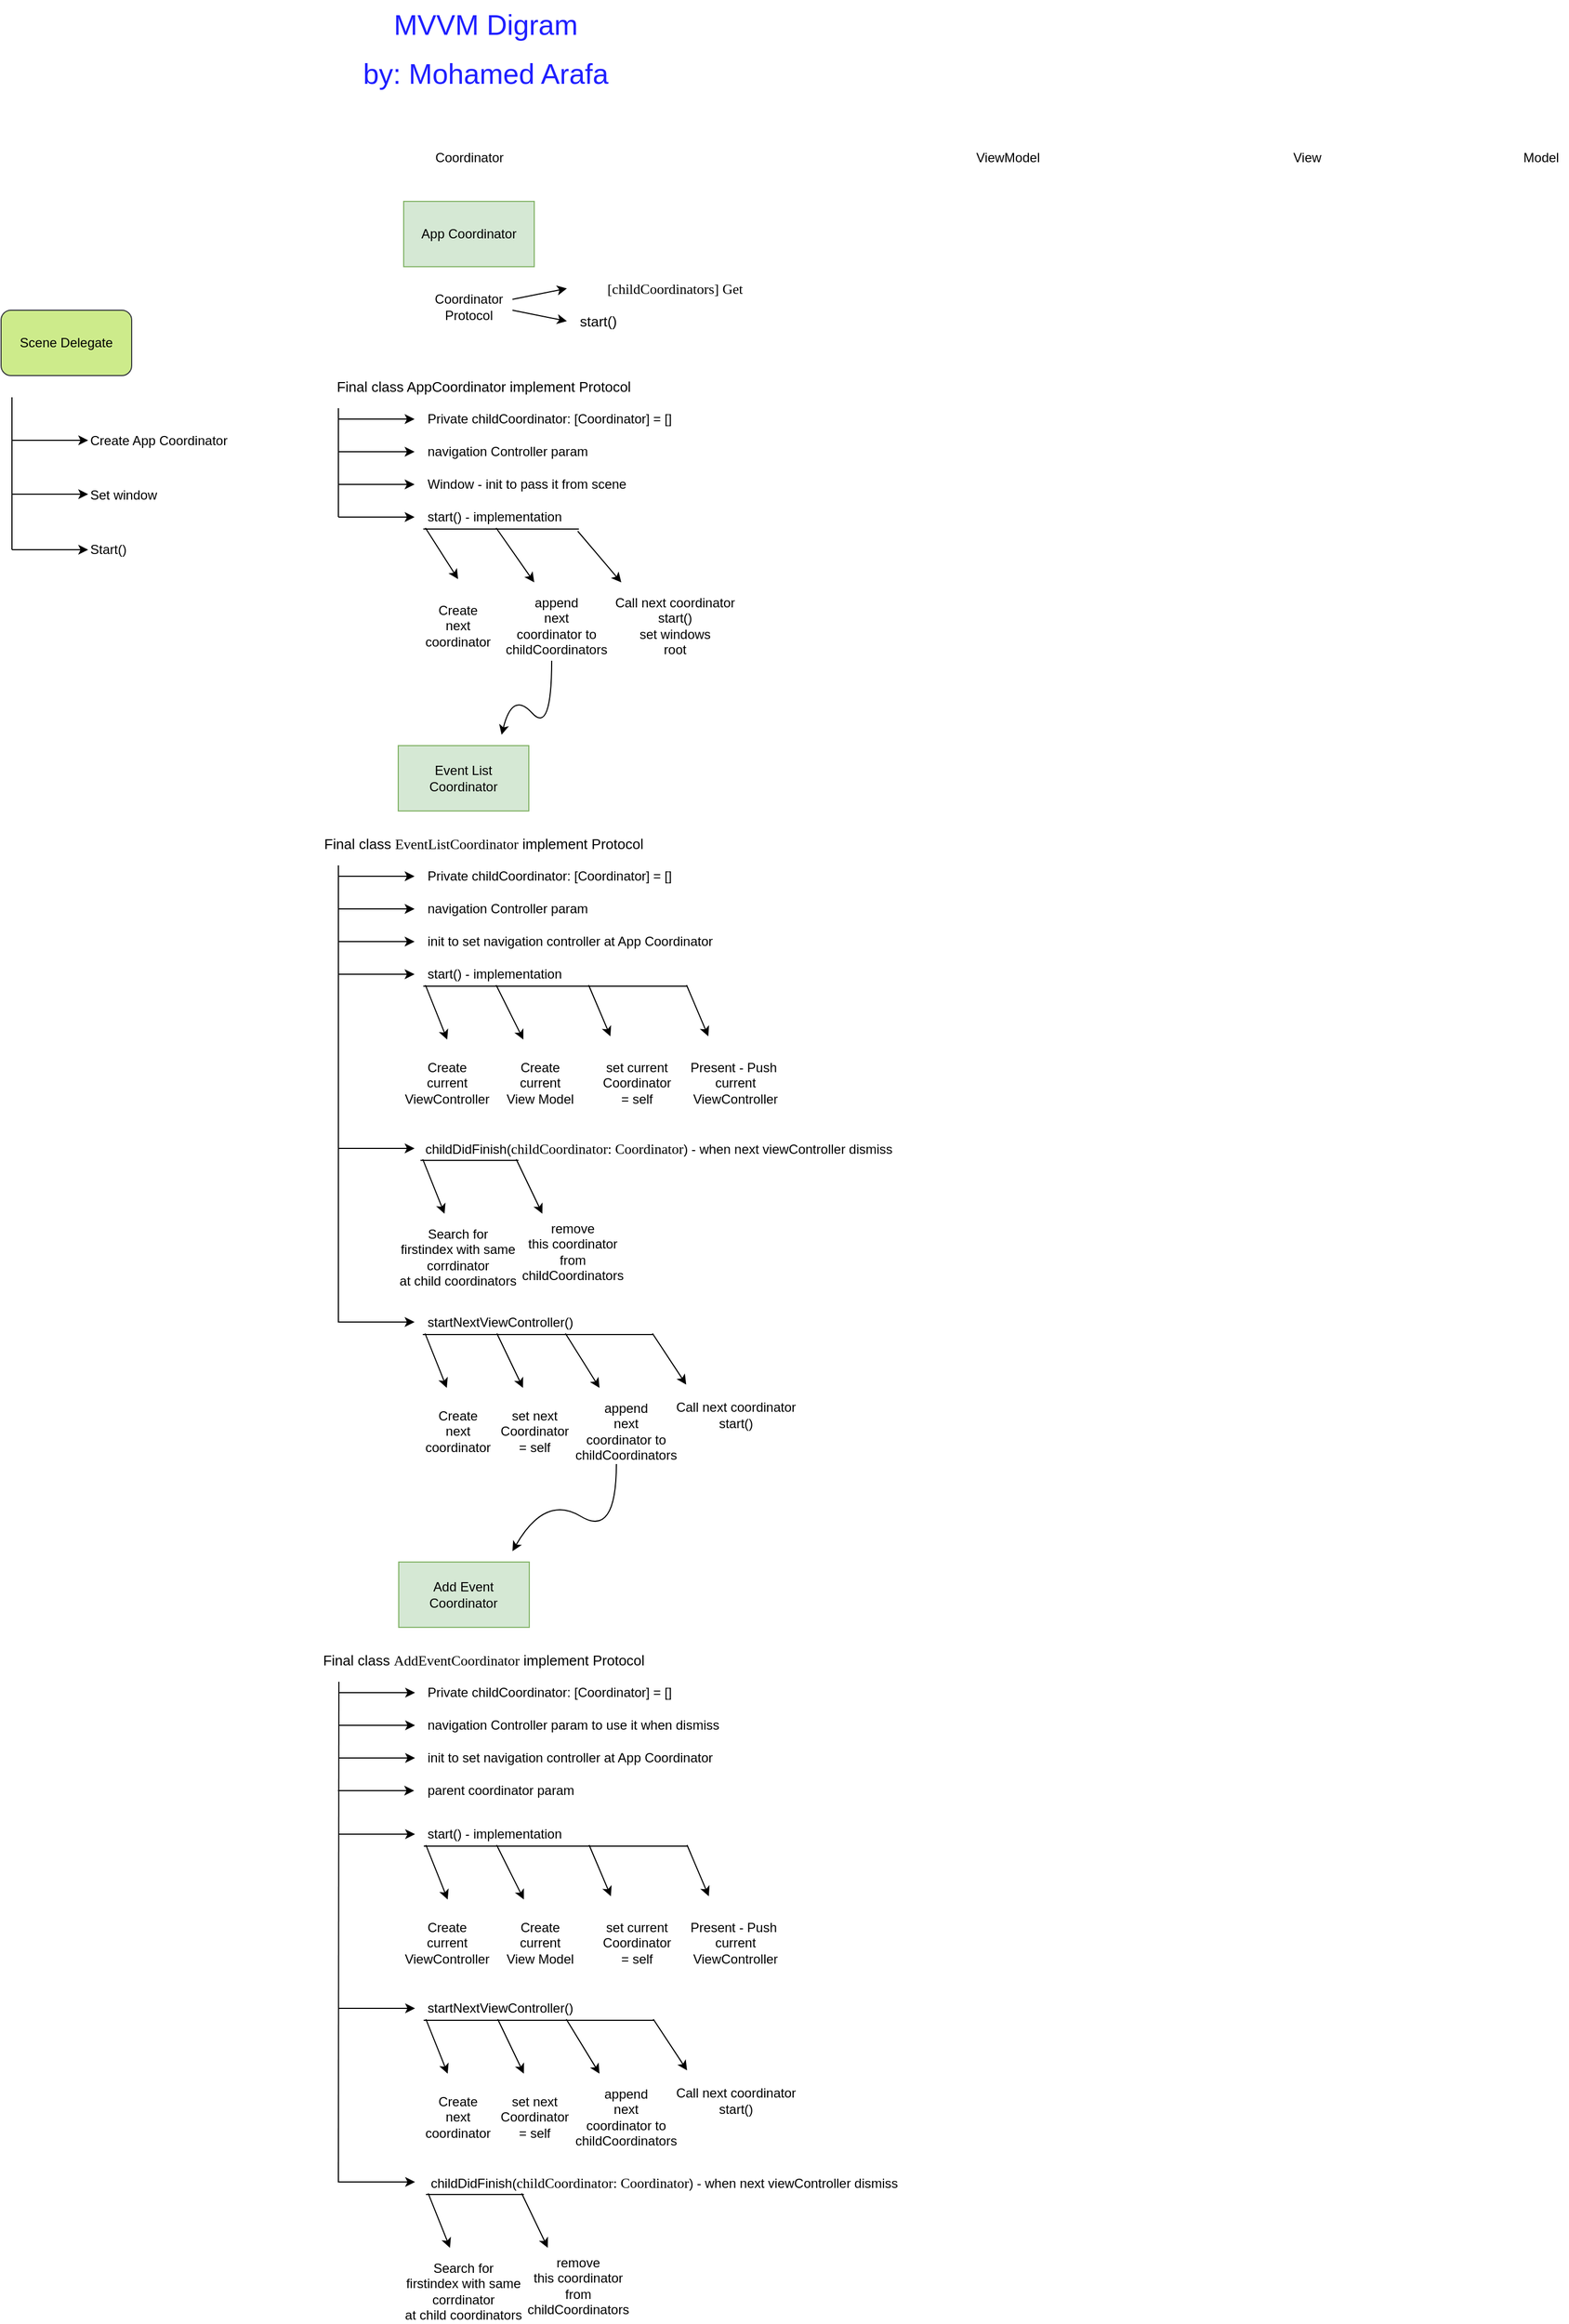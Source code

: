 <mxfile version="13.6.6" type="github"><diagram id="9HINjm2oC1xaceYLGue6" name="Page-1"><mxGraphModel dx="977" dy="705" grid="1" gridSize="10" guides="1" tooltips="1" connect="1" arrows="1" fold="1" page="1" pageScale="1" pageWidth="850" pageHeight="1100" math="0" shadow="0"><root><mxCell id="0"/><mxCell id="1" parent="0"/><mxCell id="ahuE2QIZSRvOHlajEdwz-1" value="Scene Delegate" style="rounded=1;whiteSpace=wrap;html=1;fillColor=#cdeb8b;strokeColor=#36393d;" vertex="1" parent="1"><mxGeometry y="285" width="120" height="60" as="geometry"/></mxCell><mxCell id="ahuE2QIZSRvOHlajEdwz-2" value="Coordinator" style="text;html=1;align=center;verticalAlign=middle;resizable=0;points=[];autosize=1;" vertex="1" parent="1"><mxGeometry x="390" y="135" width="80" height="20" as="geometry"/></mxCell><mxCell id="ahuE2QIZSRvOHlajEdwz-3" value="ViewModel&lt;br&gt;" style="text;html=1;align=center;verticalAlign=middle;resizable=0;points=[];autosize=1;" vertex="1" parent="1"><mxGeometry x="890" y="135" width="70" height="20" as="geometry"/></mxCell><mxCell id="ahuE2QIZSRvOHlajEdwz-4" value="View&lt;br&gt;" style="text;html=1;align=center;verticalAlign=middle;resizable=0;points=[];autosize=1;" vertex="1" parent="1"><mxGeometry x="1180" y="135" width="40" height="20" as="geometry"/></mxCell><mxCell id="ahuE2QIZSRvOHlajEdwz-5" value="Model&lt;br&gt;" style="text;html=1;align=center;verticalAlign=middle;resizable=0;points=[];autosize=1;" vertex="1" parent="1"><mxGeometry x="1390" y="135" width="50" height="20" as="geometry"/></mxCell><mxCell id="ahuE2QIZSRvOHlajEdwz-6" value="App Coordinator" style="rounded=0;whiteSpace=wrap;html=1;fillColor=#d5e8d4;strokeColor=#82b366;" vertex="1" parent="1"><mxGeometry x="370" y="185" width="120" height="60" as="geometry"/></mxCell><mxCell id="ahuE2QIZSRvOHlajEdwz-7" value="&lt;br&gt;Coordinator Protocol" style="text;html=1;strokeColor=none;fillColor=none;align=center;verticalAlign=middle;whiteSpace=wrap;rounded=0;" vertex="1" parent="1"><mxGeometry x="410" y="265" width="40" height="20" as="geometry"/></mxCell><mxCell id="ahuE2QIZSRvOHlajEdwz-8" value="" style="endArrow=classic;html=1;" edge="1" parent="1"><mxGeometry width="50" height="50" relative="1" as="geometry"><mxPoint x="470.0" y="275" as="sourcePoint"/><mxPoint x="520.0" y="265" as="targetPoint"/></mxGeometry></mxCell><mxCell id="ahuE2QIZSRvOHlajEdwz-9" value="" style="endArrow=classic;html=1;" edge="1" parent="1"><mxGeometry width="50" height="50" relative="1" as="geometry"><mxPoint x="470.0" y="285" as="sourcePoint"/><mxPoint x="520.0" y="295" as="targetPoint"/></mxGeometry></mxCell><mxCell id="ahuE2QIZSRvOHlajEdwz-10" value="&lt;p class=&quot;p1&quot; style=&quot;margin: 0px ; font-stretch: normal ; font-size: 13px ; line-height: normal ; font-family: &amp;#34;menlo&amp;#34;&quot;&gt;[childCoordinators] Get&lt;/p&gt;" style="text;html=1;align=center;verticalAlign=middle;resizable=0;points=[];autosize=1;" vertex="1" parent="1"><mxGeometry x="519" y="255" width="200" height="20" as="geometry"/></mxCell><mxCell id="ahuE2QIZSRvOHlajEdwz-11" value="&lt;font style=&quot;font-size: 13px&quot;&gt;start()&lt;/font&gt;" style="text;html=1;align=left;verticalAlign=middle;resizable=0;points=[];autosize=1;" vertex="1" parent="1"><mxGeometry x="530" y="285" width="50" height="20" as="geometry"/></mxCell><mxCell id="ahuE2QIZSRvOHlajEdwz-12" value="" style="endArrow=classic;html=1;" edge="1" parent="1"><mxGeometry width="50" height="50" relative="1" as="geometry"><mxPoint x="530.0" y="488" as="sourcePoint"/><mxPoint x="570.0" y="535.0" as="targetPoint"/></mxGeometry></mxCell><mxCell id="ahuE2QIZSRvOHlajEdwz-13" value="&lt;font style=&quot;font-size: 13px&quot;&gt;Final class AppCoordinator implement Protocol&amp;nbsp;&lt;/font&gt;" style="text;html=1;align=center;verticalAlign=middle;resizable=0;points=[];autosize=1;" vertex="1" parent="1"><mxGeometry x="300" y="345" width="290" height="20" as="geometry"/></mxCell><mxCell id="ahuE2QIZSRvOHlajEdwz-14" value="" style="endArrow=classic;html=1;" edge="1" parent="1"><mxGeometry width="50" height="50" relative="1" as="geometry"><mxPoint x="310.0" y="445.0" as="sourcePoint"/><mxPoint x="380.0" y="445.0" as="targetPoint"/></mxGeometry></mxCell><mxCell id="ahuE2QIZSRvOHlajEdwz-15" value="" style="endArrow=classic;html=1;" edge="1" parent="1"><mxGeometry width="50" height="50" relative="1" as="geometry"><mxPoint x="310.0" y="385.0" as="sourcePoint"/><mxPoint x="380.0" y="385.0" as="targetPoint"/></mxGeometry></mxCell><mxCell id="ahuE2QIZSRvOHlajEdwz-16" value="" style="endArrow=classic;html=1;" edge="1" parent="1"><mxGeometry width="50" height="50" relative="1" as="geometry"><mxPoint x="310.0" y="475.0" as="sourcePoint"/><mxPoint x="380.0" y="475.0" as="targetPoint"/></mxGeometry></mxCell><mxCell id="ahuE2QIZSRvOHlajEdwz-17" value="" style="endArrow=none;html=1;" edge="1" parent="1"><mxGeometry width="50" height="50" relative="1" as="geometry"><mxPoint x="310.0" y="475.0" as="sourcePoint"/><mxPoint x="310.0" y="375" as="targetPoint"/></mxGeometry></mxCell><mxCell id="ahuE2QIZSRvOHlajEdwz-18" value="Private childCoordinator: [Coordinator] = []" style="text;html=1;strokeColor=none;fillColor=none;align=left;verticalAlign=middle;whiteSpace=wrap;rounded=0;" vertex="1" parent="1"><mxGeometry x="390" y="375" width="240" height="20" as="geometry"/></mxCell><mxCell id="ahuE2QIZSRvOHlajEdwz-19" value="Window - init to pass it from scene" style="text;html=1;align=left;verticalAlign=middle;resizable=0;points=[];autosize=1;" vertex="1" parent="1"><mxGeometry x="390" y="435" width="200" height="20" as="geometry"/></mxCell><mxCell id="ahuE2QIZSRvOHlajEdwz-20" value="start() - implementation" style="text;html=1;align=left;verticalAlign=middle;resizable=0;points=[];autosize=1;" vertex="1" parent="1"><mxGeometry x="390" y="465" width="140" height="20" as="geometry"/></mxCell><mxCell id="ahuE2QIZSRvOHlajEdwz-21" value="" style="endArrow=classic;html=1;exitX=0.943;exitY=1.15;exitDx=0;exitDy=0;exitPerimeter=0;" edge="1" parent="1"><mxGeometry width="50" height="50" relative="1" as="geometry"><mxPoint x="455.0" y="485.0" as="sourcePoint"/><mxPoint x="490.0" y="535.0" as="targetPoint"/></mxGeometry></mxCell><mxCell id="ahuE2QIZSRvOHlajEdwz-22" value="" style="endArrow=classic;html=1;exitX=0.943;exitY=1.15;exitDx=0;exitDy=0;exitPerimeter=0;" edge="1" parent="1"><mxGeometry width="50" height="50" relative="1" as="geometry"><mxPoint x="390.0" y="485.0" as="sourcePoint"/><mxPoint x="420.0" y="532" as="targetPoint"/></mxGeometry></mxCell><mxCell id="ahuE2QIZSRvOHlajEdwz-23" value="Create next coordinator" style="text;html=1;strokeColor=none;fillColor=none;align=center;verticalAlign=middle;whiteSpace=wrap;rounded=0;" vertex="1" parent="1"><mxGeometry x="400" y="565" width="40" height="20" as="geometry"/></mxCell><mxCell id="ahuE2QIZSRvOHlajEdwz-24" value="append&lt;br&gt;next&lt;br&gt;coordinator to &lt;br&gt;childCoordinators" style="text;html=1;align=center;verticalAlign=middle;resizable=0;points=[];autosize=1;" vertex="1" parent="1"><mxGeometry x="455" y="545" width="110" height="60" as="geometry"/></mxCell><mxCell id="ahuE2QIZSRvOHlajEdwz-25" value="" style="endArrow=none;html=1;exitX=-0.014;exitY=1.05;exitDx=0;exitDy=0;exitPerimeter=0;entryX=1.007;entryY=1.05;entryDx=0;entryDy=0;entryPerimeter=0;" edge="1" parent="1" source="ahuE2QIZSRvOHlajEdwz-20" target="ahuE2QIZSRvOHlajEdwz-20"><mxGeometry width="50" height="50" relative="1" as="geometry"><mxPoint x="480" y="435" as="sourcePoint"/><mxPoint x="530" y="385" as="targetPoint"/></mxGeometry></mxCell><mxCell id="ahuE2QIZSRvOHlajEdwz-26" value="Call next coordinator&lt;br&gt;start()&lt;br&gt;set windows&lt;br&gt;root" style="text;html=1;align=center;verticalAlign=middle;resizable=0;points=[];autosize=1;" vertex="1" parent="1"><mxGeometry x="554" y="545" width="130" height="60" as="geometry"/></mxCell><mxCell id="ahuE2QIZSRvOHlajEdwz-27" value="" style="endArrow=none;html=1;" edge="1" parent="1"><mxGeometry width="50" height="50" relative="1" as="geometry"><mxPoint x="10" y="505.0" as="sourcePoint"/><mxPoint x="10" y="365" as="targetPoint"/></mxGeometry></mxCell><mxCell id="ahuE2QIZSRvOHlajEdwz-28" value="" style="endArrow=classic;html=1;" edge="1" parent="1"><mxGeometry width="50" height="50" relative="1" as="geometry"><mxPoint x="10" y="404.5" as="sourcePoint"/><mxPoint x="80.0" y="404.5" as="targetPoint"/></mxGeometry></mxCell><mxCell id="ahuE2QIZSRvOHlajEdwz-29" value="" style="endArrow=classic;html=1;" edge="1" parent="1"><mxGeometry width="50" height="50" relative="1" as="geometry"><mxPoint x="10" y="454" as="sourcePoint"/><mxPoint x="80.0" y="454" as="targetPoint"/></mxGeometry></mxCell><mxCell id="ahuE2QIZSRvOHlajEdwz-30" value="" style="endArrow=classic;html=1;" edge="1" parent="1"><mxGeometry width="50" height="50" relative="1" as="geometry"><mxPoint x="10" y="505.0" as="sourcePoint"/><mxPoint x="80.0" y="505.0" as="targetPoint"/></mxGeometry></mxCell><mxCell id="ahuE2QIZSRvOHlajEdwz-31" value="Create App Coordinator&lt;br&gt;" style="text;html=1;align=left;verticalAlign=middle;resizable=0;points=[];autosize=1;" vertex="1" parent="1"><mxGeometry x="80" y="395" width="140" height="20" as="geometry"/></mxCell><mxCell id="ahuE2QIZSRvOHlajEdwz-32" value="Set window" style="text;html=1;align=left;verticalAlign=middle;resizable=0;points=[];autosize=1;" vertex="1" parent="1"><mxGeometry x="80" y="445" width="80" height="20" as="geometry"/></mxCell><mxCell id="ahuE2QIZSRvOHlajEdwz-33" value="Start()" style="text;html=1;align=left;verticalAlign=middle;resizable=0;points=[];autosize=1;" vertex="1" parent="1"><mxGeometry x="80" y="495" width="50" height="20" as="geometry"/></mxCell><mxCell id="ahuE2QIZSRvOHlajEdwz-34" value="&lt;font style=&quot;font-size: 26px ; line-height: 170%&quot; color=&quot;#1f1fff&quot;&gt;MVVM Digram&lt;br&gt;by: Mohamed Arafa&lt;/font&gt;" style="text;html=1;align=center;verticalAlign=middle;resizable=0;points=[];autosize=1;strokeWidth=1;" vertex="1" parent="1"><mxGeometry x="325" width="240" height="90" as="geometry"/></mxCell><mxCell id="ahuE2QIZSRvOHlajEdwz-35" value="Event List Coordinator" style="rounded=0;whiteSpace=wrap;html=1;fillColor=#d5e8d4;strokeColor=#82b366;" vertex="1" parent="1"><mxGeometry x="365" y="685" width="120" height="60" as="geometry"/></mxCell><mxCell id="ahuE2QIZSRvOHlajEdwz-36" value="" style="curved=1;endArrow=classic;html=1;exitX=0.464;exitY=1.033;exitDx=0;exitDy=0;exitPerimeter=0;" edge="1" parent="1" source="ahuE2QIZSRvOHlajEdwz-24"><mxGeometry width="50" height="50" relative="1" as="geometry"><mxPoint x="500" y="675" as="sourcePoint"/><mxPoint x="460.0" y="675.0" as="targetPoint"/><Array as="points"><mxPoint x="506" y="675"/><mxPoint x="470" y="635"/></Array></mxGeometry></mxCell><mxCell id="ahuE2QIZSRvOHlajEdwz-37" value="" style="endArrow=classic;html=1;" edge="1" parent="1"><mxGeometry width="50" height="50" relative="1" as="geometry"><mxPoint x="540.0" y="905.0" as="sourcePoint"/><mxPoint x="560.0" y="952" as="targetPoint"/></mxGeometry></mxCell><mxCell id="ahuE2QIZSRvOHlajEdwz-38" value="&lt;font style=&quot;font-size: 13px&quot;&gt;Final class&amp;nbsp;&lt;span style=&quot;font-family: &amp;#34;menlo&amp;#34;&quot;&gt;EventListCoordinator&lt;/span&gt;&lt;span&gt;&amp;nbsp;implement Protocol&amp;nbsp;&lt;/span&gt;&lt;br&gt;&lt;/font&gt;" style="text;html=1;align=center;verticalAlign=middle;resizable=0;points=[];autosize=1;" vertex="1" parent="1"><mxGeometry x="265" y="765" width="360" height="20" as="geometry"/></mxCell><mxCell id="ahuE2QIZSRvOHlajEdwz-39" value="" style="endArrow=classic;html=1;" edge="1" parent="1"><mxGeometry width="50" height="50" relative="1" as="geometry"><mxPoint x="310.0" y="865.0" as="sourcePoint"/><mxPoint x="380.0" y="865.0" as="targetPoint"/></mxGeometry></mxCell><mxCell id="ahuE2QIZSRvOHlajEdwz-40" value="" style="endArrow=classic;html=1;" edge="1" parent="1"><mxGeometry width="50" height="50" relative="1" as="geometry"><mxPoint x="310.0" y="805.0" as="sourcePoint"/><mxPoint x="380.0" y="805.0" as="targetPoint"/></mxGeometry></mxCell><mxCell id="ahuE2QIZSRvOHlajEdwz-41" value="" style="endArrow=classic;html=1;" edge="1" parent="1"><mxGeometry width="50" height="50" relative="1" as="geometry"><mxPoint x="310.0" y="895.0" as="sourcePoint"/><mxPoint x="380.0" y="895.0" as="targetPoint"/></mxGeometry></mxCell><mxCell id="ahuE2QIZSRvOHlajEdwz-42" value="" style="endArrow=none;html=1;" edge="1" parent="1"><mxGeometry width="50" height="50" relative="1" as="geometry"><mxPoint x="310.0" y="1215" as="sourcePoint"/><mxPoint x="310.0" y="795.0" as="targetPoint"/></mxGeometry></mxCell><mxCell id="ahuE2QIZSRvOHlajEdwz-43" value="Private childCoordinator: [Coordinator] = []" style="text;html=1;strokeColor=none;fillColor=none;align=left;verticalAlign=middle;whiteSpace=wrap;rounded=0;" vertex="1" parent="1"><mxGeometry x="390" y="795" width="240" height="20" as="geometry"/></mxCell><mxCell id="ahuE2QIZSRvOHlajEdwz-44" value="init to set navigation controller at App Coordinator" style="text;html=1;align=left;verticalAlign=middle;resizable=0;points=[];autosize=1;" vertex="1" parent="1"><mxGeometry x="390" y="855" width="280" height="20" as="geometry"/></mxCell><mxCell id="ahuE2QIZSRvOHlajEdwz-45" value="start() - implementation" style="text;html=1;align=left;verticalAlign=middle;resizable=0;points=[];autosize=1;" vertex="1" parent="1"><mxGeometry x="390" y="885" width="140" height="20" as="geometry"/></mxCell><mxCell id="ahuE2QIZSRvOHlajEdwz-46" value="" style="endArrow=classic;html=1;exitX=0.943;exitY=1.15;exitDx=0;exitDy=0;exitPerimeter=0;" edge="1" parent="1"><mxGeometry width="50" height="50" relative="1" as="geometry"><mxPoint x="455.0" y="905.0" as="sourcePoint"/><mxPoint x="480.0" y="955.0" as="targetPoint"/></mxGeometry></mxCell><mxCell id="ahuE2QIZSRvOHlajEdwz-47" value="" style="endArrow=classic;html=1;exitX=0.943;exitY=1.15;exitDx=0;exitDy=0;exitPerimeter=0;" edge="1" parent="1"><mxGeometry width="50" height="50" relative="1" as="geometry"><mxPoint x="390.0" y="905.0" as="sourcePoint"/><mxPoint x="410.0" y="955.0" as="targetPoint"/></mxGeometry></mxCell><mxCell id="ahuE2QIZSRvOHlajEdwz-48" value="Create &lt;br&gt;current&lt;br&gt;ViewController" style="text;html=1;strokeColor=none;fillColor=none;align=center;verticalAlign=middle;whiteSpace=wrap;rounded=0;" vertex="1" parent="1"><mxGeometry x="370" y="985" width="80" height="20" as="geometry"/></mxCell><mxCell id="ahuE2QIZSRvOHlajEdwz-49" value="&lt;span&gt;Create&lt;br&gt;current&lt;br&gt;View Model&lt;/span&gt;" style="text;html=1;align=center;verticalAlign=middle;resizable=0;points=[];autosize=1;" vertex="1" parent="1"><mxGeometry x="455" y="970" width="80" height="50" as="geometry"/></mxCell><mxCell id="ahuE2QIZSRvOHlajEdwz-50" value="" style="endArrow=none;html=1;exitX=-0.014;exitY=1.05;exitDx=0;exitDy=0;exitPerimeter=0;" edge="1" parent="1" source="ahuE2QIZSRvOHlajEdwz-45"><mxGeometry width="50" height="50" relative="1" as="geometry"><mxPoint x="480" y="855" as="sourcePoint"/><mxPoint x="630.0" y="906" as="targetPoint"/></mxGeometry></mxCell><mxCell id="ahuE2QIZSRvOHlajEdwz-51" value="set current&lt;br&gt;Coordinator&lt;br&gt;= self" style="text;html=1;align=center;verticalAlign=middle;resizable=0;points=[];autosize=1;" vertex="1" parent="1"><mxGeometry x="544" y="970" width="80" height="50" as="geometry"/></mxCell><mxCell id="ahuE2QIZSRvOHlajEdwz-52" value="" style="endArrow=classic;html=1;" edge="1" parent="1"><mxGeometry width="50" height="50" relative="1" as="geometry"><mxPoint x="310.0" y="415.0" as="sourcePoint"/><mxPoint x="380.0" y="415.0" as="targetPoint"/></mxGeometry></mxCell><mxCell id="ahuE2QIZSRvOHlajEdwz-53" value="navigation Controller param" style="text;html=1;strokeColor=none;fillColor=none;align=left;verticalAlign=middle;whiteSpace=wrap;rounded=0;" vertex="1" parent="1"><mxGeometry x="390" y="405" width="240" height="20" as="geometry"/></mxCell><mxCell id="ahuE2QIZSRvOHlajEdwz-54" value="" style="endArrow=classic;html=1;" edge="1" parent="1"><mxGeometry width="50" height="50" relative="1" as="geometry"><mxPoint x="310.0" y="835.0" as="sourcePoint"/><mxPoint x="380.0" y="835.0" as="targetPoint"/></mxGeometry></mxCell><mxCell id="ahuE2QIZSRvOHlajEdwz-55" value="navigation Controller param" style="text;html=1;strokeColor=none;fillColor=none;align=left;verticalAlign=middle;whiteSpace=wrap;rounded=0;" vertex="1" parent="1"><mxGeometry x="390" y="825" width="240" height="20" as="geometry"/></mxCell><mxCell id="ahuE2QIZSRvOHlajEdwz-56" value="" style="endArrow=classic;html=1;" edge="1" parent="1"><mxGeometry width="50" height="50" relative="1" as="geometry"><mxPoint x="630.0" y="905.0" as="sourcePoint"/><mxPoint x="650" y="952" as="targetPoint"/></mxGeometry></mxCell><mxCell id="ahuE2QIZSRvOHlajEdwz-57" value="Present - Push&amp;nbsp;&lt;br&gt;current&lt;br&gt;ViewController" style="text;html=1;strokeColor=none;fillColor=none;align=center;verticalAlign=middle;whiteSpace=wrap;rounded=0;" vertex="1" parent="1"><mxGeometry x="630" y="985" width="90" height="20" as="geometry"/></mxCell><mxCell id="ahuE2QIZSRvOHlajEdwz-58" value="" style="endArrow=classic;html=1;" edge="1" parent="1"><mxGeometry width="50" height="50" relative="1" as="geometry"><mxPoint x="310.0" y="1055" as="sourcePoint"/><mxPoint x="380.0" y="1055" as="targetPoint"/></mxGeometry></mxCell><mxCell id="ahuE2QIZSRvOHlajEdwz-59" value="" style="endArrow=classic;html=1;" edge="1" parent="1"><mxGeometry width="50" height="50" relative="1" as="geometry"><mxPoint x="310.0" y="1214.5" as="sourcePoint"/><mxPoint x="380.0" y="1214.5" as="targetPoint"/></mxGeometry></mxCell><mxCell id="ahuE2QIZSRvOHlajEdwz-60" value="" style="endArrow=classic;html=1;" edge="1" parent="1"><mxGeometry width="50" height="50" relative="1" as="geometry"><mxPoint x="598.65" y="1225" as="sourcePoint"/><mxPoint x="629.65" y="1272" as="targetPoint"/></mxGeometry></mxCell><mxCell id="ahuE2QIZSRvOHlajEdwz-61" value="startNextViewController()" style="text;html=1;align=left;verticalAlign=middle;resizable=0;points=[];autosize=1;" vertex="1" parent="1"><mxGeometry x="389.65" y="1205" width="150" height="20" as="geometry"/></mxCell><mxCell id="ahuE2QIZSRvOHlajEdwz-62" value="" style="endArrow=classic;html=1;exitX=0.943;exitY=1.15;exitDx=0;exitDy=0;exitPerimeter=0;" edge="1" parent="1"><mxGeometry width="50" height="50" relative="1" as="geometry"><mxPoint x="518.65" y="1225" as="sourcePoint"/><mxPoint x="550.0" y="1275" as="targetPoint"/></mxGeometry></mxCell><mxCell id="ahuE2QIZSRvOHlajEdwz-63" value="" style="endArrow=classic;html=1;exitX=0.943;exitY=1.15;exitDx=0;exitDy=0;exitPerimeter=0;" edge="1" parent="1"><mxGeometry width="50" height="50" relative="1" as="geometry"><mxPoint x="389.65" y="1225" as="sourcePoint"/><mxPoint x="409.65" y="1275" as="targetPoint"/></mxGeometry></mxCell><mxCell id="ahuE2QIZSRvOHlajEdwz-64" value="Create next coordinator" style="text;html=1;strokeColor=none;fillColor=none;align=center;verticalAlign=middle;whiteSpace=wrap;rounded=0;" vertex="1" parent="1"><mxGeometry x="399.65" y="1305" width="40" height="20" as="geometry"/></mxCell><mxCell id="ahuE2QIZSRvOHlajEdwz-65" value="append&lt;br&gt;next&lt;br&gt;coordinator to &lt;br&gt;childCoordinators" style="text;html=1;align=center;verticalAlign=middle;resizable=0;points=[];autosize=1;" vertex="1" parent="1"><mxGeometry x="518.65" y="1285" width="110" height="60" as="geometry"/></mxCell><mxCell id="ahuE2QIZSRvOHlajEdwz-66" value="" style="endArrow=none;html=1;exitX=-0.014;exitY=1.05;exitDx=0;exitDy=0;exitPerimeter=0;" edge="1" parent="1" source="ahuE2QIZSRvOHlajEdwz-61"><mxGeometry width="50" height="50" relative="1" as="geometry"><mxPoint x="479.65" y="1175" as="sourcePoint"/><mxPoint x="599.65" y="1226" as="targetPoint"/></mxGeometry></mxCell><mxCell id="ahuE2QIZSRvOHlajEdwz-67" value="Call next coordinator&lt;br&gt;start()" style="text;html=1;align=center;verticalAlign=middle;resizable=0;points=[];autosize=1;" vertex="1" parent="1"><mxGeometry x="609.65" y="1285" width="130" height="30" as="geometry"/></mxCell><mxCell id="ahuE2QIZSRvOHlajEdwz-68" value="" style="endArrow=classic;html=1;" edge="1" parent="1"><mxGeometry width="50" height="50" relative="1" as="geometry"><mxPoint x="455.65" y="1225" as="sourcePoint"/><mxPoint x="479.65" y="1275" as="targetPoint"/></mxGeometry></mxCell><mxCell id="ahuE2QIZSRvOHlajEdwz-69" value="set next&lt;br&gt;Coordinator&lt;br&gt;= self" style="text;html=1;align=center;verticalAlign=middle;resizable=0;points=[];autosize=1;" vertex="1" parent="1"><mxGeometry x="449.65" y="1290" width="80" height="50" as="geometry"/></mxCell><mxCell id="ahuE2QIZSRvOHlajEdwz-70" value="childDidFinish(&lt;span style=&quot;font-family: &amp;#34;menlo&amp;#34; ; font-size: 13px&quot;&gt;childCoordinator: &lt;/span&gt;&lt;span class=&quot;s1&quot; style=&quot;font-family: &amp;#34;menlo&amp;#34; ; font-size: 13px&quot;&gt;Coordinator&lt;/span&gt;&lt;span&gt;) - when next viewController dismiss&lt;/span&gt;" style="text;html=1;align=left;verticalAlign=middle;resizable=0;points=[];autosize=1;" vertex="1" parent="1"><mxGeometry x="387.55" y="1045" width="510" height="20" as="geometry"/></mxCell><mxCell id="ahuE2QIZSRvOHlajEdwz-71" value="" style="endArrow=classic;html=1;exitX=0.943;exitY=1.15;exitDx=0;exitDy=0;exitPerimeter=0;" edge="1" parent="1"><mxGeometry width="50" height="50" relative="1" as="geometry"><mxPoint x="387.55" y="1065" as="sourcePoint"/><mxPoint x="407.55" y="1115" as="targetPoint"/></mxGeometry></mxCell><mxCell id="ahuE2QIZSRvOHlajEdwz-72" value="Search for&lt;br&gt;firstindex with same corrdinator&lt;br&gt;at child coordinators" style="text;html=1;strokeColor=none;fillColor=none;align=center;verticalAlign=middle;whiteSpace=wrap;rounded=0;" vertex="1" parent="1"><mxGeometry x="365.45" y="1145" width="110" height="20" as="geometry"/></mxCell><mxCell id="ahuE2QIZSRvOHlajEdwz-73" value="" style="endArrow=none;html=1;" edge="1" parent="1"><mxGeometry width="50" height="50" relative="1" as="geometry"><mxPoint x="385.45" y="1066" as="sourcePoint"/><mxPoint x="475.45" y="1066" as="targetPoint"/></mxGeometry></mxCell><mxCell id="ahuE2QIZSRvOHlajEdwz-74" value="" style="endArrow=classic;html=1;" edge="1" parent="1"><mxGeometry width="50" height="50" relative="1" as="geometry"><mxPoint x="473.45" y="1065" as="sourcePoint"/><mxPoint x="497.45" y="1115" as="targetPoint"/></mxGeometry></mxCell><mxCell id="ahuE2QIZSRvOHlajEdwz-75" value="remove&lt;br&gt;this coordinator&lt;br&gt;from&lt;br&gt;childCoordinators" style="text;html=1;align=center;verticalAlign=middle;resizable=0;points=[];autosize=1;" vertex="1" parent="1"><mxGeometry x="470.45" y="1120" width="110" height="60" as="geometry"/></mxCell><mxCell id="ahuE2QIZSRvOHlajEdwz-76" value="Add Event&lt;br&gt;Coordinator" style="rounded=0;whiteSpace=wrap;html=1;fillColor=#d5e8d4;strokeColor=#82b366;" vertex="1" parent="1"><mxGeometry x="365.45" y="1435" width="120" height="60" as="geometry"/></mxCell><mxCell id="ahuE2QIZSRvOHlajEdwz-77" value="" style="endArrow=classic;html=1;" edge="1" parent="1"><mxGeometry width="50" height="50" relative="1" as="geometry"><mxPoint x="540.45" y="1695" as="sourcePoint"/><mxPoint x="560.45" y="1742" as="targetPoint"/></mxGeometry></mxCell><mxCell id="ahuE2QIZSRvOHlajEdwz-78" value="&lt;font style=&quot;font-size: 13px&quot;&gt;Final class&amp;nbsp;&lt;span style=&quot;font-family: &amp;#34;menlo&amp;#34;&quot;&gt;AddEventCoordinator&lt;/span&gt;&lt;span&gt;&amp;nbsp;implement Protocol&amp;nbsp;&lt;/span&gt;&lt;br&gt;&lt;/font&gt;" style="text;html=1;align=center;verticalAlign=middle;resizable=0;points=[];autosize=1;" vertex="1" parent="1"><mxGeometry x="270.45" y="1515" width="350" height="20" as="geometry"/></mxCell><mxCell id="ahuE2QIZSRvOHlajEdwz-79" value="" style="endArrow=classic;html=1;" edge="1" parent="1"><mxGeometry width="50" height="50" relative="1" as="geometry"><mxPoint x="310.45" y="1615" as="sourcePoint"/><mxPoint x="380.45" y="1615" as="targetPoint"/></mxGeometry></mxCell><mxCell id="ahuE2QIZSRvOHlajEdwz-80" value="" style="endArrow=classic;html=1;" edge="1" parent="1"><mxGeometry width="50" height="50" relative="1" as="geometry"><mxPoint x="310.45" y="1555" as="sourcePoint"/><mxPoint x="380.45" y="1555" as="targetPoint"/></mxGeometry></mxCell><mxCell id="ahuE2QIZSRvOHlajEdwz-81" value="" style="endArrow=classic;html=1;" edge="1" parent="1"><mxGeometry width="50" height="50" relative="1" as="geometry"><mxPoint x="310.45" y="1685" as="sourcePoint"/><mxPoint x="380.45" y="1685" as="targetPoint"/></mxGeometry></mxCell><mxCell id="ahuE2QIZSRvOHlajEdwz-82" value="" style="endArrow=none;html=1;" edge="1" parent="1"><mxGeometry width="50" height="50" relative="1" as="geometry"><mxPoint x="310.0" y="2005" as="sourcePoint"/><mxPoint x="310.45" y="1545" as="targetPoint"/></mxGeometry></mxCell><mxCell id="ahuE2QIZSRvOHlajEdwz-83" value="Private childCoordinator: [Coordinator] = []" style="text;html=1;strokeColor=none;fillColor=none;align=left;verticalAlign=middle;whiteSpace=wrap;rounded=0;" vertex="1" parent="1"><mxGeometry x="390.45" y="1545" width="240" height="20" as="geometry"/></mxCell><mxCell id="ahuE2QIZSRvOHlajEdwz-84" value="init to set navigation controller at App Coordinator" style="text;html=1;align=left;verticalAlign=middle;resizable=0;points=[];autosize=1;" vertex="1" parent="1"><mxGeometry x="390.45" y="1605" width="280" height="20" as="geometry"/></mxCell><mxCell id="ahuE2QIZSRvOHlajEdwz-85" value="start() - implementation" style="text;html=1;align=left;verticalAlign=middle;resizable=0;points=[];autosize=1;" vertex="1" parent="1"><mxGeometry x="390.45" y="1675" width="140" height="20" as="geometry"/></mxCell><mxCell id="ahuE2QIZSRvOHlajEdwz-86" value="" style="endArrow=classic;html=1;exitX=0.943;exitY=1.15;exitDx=0;exitDy=0;exitPerimeter=0;" edge="1" parent="1"><mxGeometry width="50" height="50" relative="1" as="geometry"><mxPoint x="455.45" y="1695" as="sourcePoint"/><mxPoint x="480.45" y="1745" as="targetPoint"/></mxGeometry></mxCell><mxCell id="ahuE2QIZSRvOHlajEdwz-87" value="" style="endArrow=classic;html=1;exitX=0.943;exitY=1.15;exitDx=0;exitDy=0;exitPerimeter=0;" edge="1" parent="1"><mxGeometry width="50" height="50" relative="1" as="geometry"><mxPoint x="390.45" y="1695" as="sourcePoint"/><mxPoint x="410.45" y="1745" as="targetPoint"/></mxGeometry></mxCell><mxCell id="ahuE2QIZSRvOHlajEdwz-88" value="Create &lt;br&gt;current&lt;br&gt;ViewController" style="text;html=1;strokeColor=none;fillColor=none;align=center;verticalAlign=middle;whiteSpace=wrap;rounded=0;" vertex="1" parent="1"><mxGeometry x="370.45" y="1775" width="80" height="20" as="geometry"/></mxCell><mxCell id="ahuE2QIZSRvOHlajEdwz-89" value="&lt;span&gt;Create&lt;br&gt;current&lt;br&gt;View Model&lt;/span&gt;" style="text;html=1;align=center;verticalAlign=middle;resizable=0;points=[];autosize=1;" vertex="1" parent="1"><mxGeometry x="455.45" y="1760" width="80" height="50" as="geometry"/></mxCell><mxCell id="ahuE2QIZSRvOHlajEdwz-90" value="" style="endArrow=none;html=1;exitX=-0.014;exitY=1.05;exitDx=0;exitDy=0;exitPerimeter=0;" edge="1" parent="1" source="ahuE2QIZSRvOHlajEdwz-85"><mxGeometry width="50" height="50" relative="1" as="geometry"><mxPoint x="480.45" y="1645" as="sourcePoint"/><mxPoint x="630.45" y="1696" as="targetPoint"/></mxGeometry></mxCell><mxCell id="ahuE2QIZSRvOHlajEdwz-91" value="set current&lt;br&gt;Coordinator&lt;br&gt;= self" style="text;html=1;align=center;verticalAlign=middle;resizable=0;points=[];autosize=1;" vertex="1" parent="1"><mxGeometry x="544.45" y="1760" width="80" height="50" as="geometry"/></mxCell><mxCell id="ahuE2QIZSRvOHlajEdwz-92" value="" style="endArrow=classic;html=1;" edge="1" parent="1"><mxGeometry width="50" height="50" relative="1" as="geometry"><mxPoint x="310.45" y="1585" as="sourcePoint"/><mxPoint x="380.45" y="1585" as="targetPoint"/></mxGeometry></mxCell><mxCell id="ahuE2QIZSRvOHlajEdwz-93" value="navigation Controller param to use it when dismiss" style="text;html=1;strokeColor=none;fillColor=none;align=left;verticalAlign=middle;whiteSpace=wrap;rounded=0;" vertex="1" parent="1"><mxGeometry x="390.45" y="1575" width="299.55" height="20" as="geometry"/></mxCell><mxCell id="ahuE2QIZSRvOHlajEdwz-94" value="" style="endArrow=classic;html=1;" edge="1" parent="1"><mxGeometry width="50" height="50" relative="1" as="geometry"><mxPoint x="630.45" y="1695" as="sourcePoint"/><mxPoint x="650.45" y="1742" as="targetPoint"/></mxGeometry></mxCell><mxCell id="ahuE2QIZSRvOHlajEdwz-95" value="Present - Push&amp;nbsp;&lt;br&gt;current&lt;br&gt;ViewController" style="text;html=1;strokeColor=none;fillColor=none;align=center;verticalAlign=middle;whiteSpace=wrap;rounded=0;" vertex="1" parent="1"><mxGeometry x="630.45" y="1775" width="90" height="20" as="geometry"/></mxCell><mxCell id="ahuE2QIZSRvOHlajEdwz-96" value="" style="endArrow=classic;html=1;" edge="1" parent="1"><mxGeometry width="50" height="50" relative="1" as="geometry"><mxPoint x="310.45" y="1845" as="sourcePoint"/><mxPoint x="380.45" y="1845" as="targetPoint"/></mxGeometry></mxCell><mxCell id="ahuE2QIZSRvOHlajEdwz-97" value="" style="endArrow=classic;html=1;" edge="1" parent="1"><mxGeometry width="50" height="50" relative="1" as="geometry"><mxPoint x="310.45" y="2004.5" as="sourcePoint"/><mxPoint x="380.45" y="2004.5" as="targetPoint"/></mxGeometry></mxCell><mxCell id="ahuE2QIZSRvOHlajEdwz-98" value="" style="endArrow=classic;html=1;" edge="1" parent="1"><mxGeometry width="50" height="50" relative="1" as="geometry"><mxPoint x="599.45" y="1855" as="sourcePoint"/><mxPoint x="630.45" y="1902" as="targetPoint"/></mxGeometry></mxCell><mxCell id="ahuE2QIZSRvOHlajEdwz-99" value="startNextViewController()" style="text;html=1;align=left;verticalAlign=middle;resizable=0;points=[];autosize=1;" vertex="1" parent="1"><mxGeometry x="390.45" y="1835" width="150" height="20" as="geometry"/></mxCell><mxCell id="ahuE2QIZSRvOHlajEdwz-100" value="" style="endArrow=classic;html=1;exitX=0.943;exitY=1.15;exitDx=0;exitDy=0;exitPerimeter=0;" edge="1" parent="1"><mxGeometry width="50" height="50" relative="1" as="geometry"><mxPoint x="519.45" y="1855" as="sourcePoint"/><mxPoint x="550.0" y="1905" as="targetPoint"/></mxGeometry></mxCell><mxCell id="ahuE2QIZSRvOHlajEdwz-101" value="" style="endArrow=classic;html=1;exitX=0.943;exitY=1.15;exitDx=0;exitDy=0;exitPerimeter=0;" edge="1" parent="1"><mxGeometry width="50" height="50" relative="1" as="geometry"><mxPoint x="390.45" y="1855" as="sourcePoint"/><mxPoint x="410.45" y="1905" as="targetPoint"/></mxGeometry></mxCell><mxCell id="ahuE2QIZSRvOHlajEdwz-102" value="Create next coordinator" style="text;html=1;strokeColor=none;fillColor=none;align=center;verticalAlign=middle;whiteSpace=wrap;rounded=0;" vertex="1" parent="1"><mxGeometry x="400.45" y="1935" width="40" height="20" as="geometry"/></mxCell><mxCell id="ahuE2QIZSRvOHlajEdwz-103" value="append&lt;br&gt;next&lt;br&gt;coordinator to &lt;br&gt;childCoordinators" style="text;html=1;align=center;verticalAlign=middle;resizable=0;points=[];autosize=1;" vertex="1" parent="1"><mxGeometry x="519.45" y="1915" width="110" height="60" as="geometry"/></mxCell><mxCell id="ahuE2QIZSRvOHlajEdwz-104" value="" style="endArrow=none;html=1;exitX=-0.014;exitY=1.05;exitDx=0;exitDy=0;exitPerimeter=0;" edge="1" parent="1" source="ahuE2QIZSRvOHlajEdwz-99"><mxGeometry width="50" height="50" relative="1" as="geometry"><mxPoint x="480.45" y="1805" as="sourcePoint"/><mxPoint x="600.45" y="1856" as="targetPoint"/></mxGeometry></mxCell><mxCell id="ahuE2QIZSRvOHlajEdwz-105" value="Call next coordinator&lt;br&gt;start()" style="text;html=1;align=center;verticalAlign=middle;resizable=0;points=[];autosize=1;" vertex="1" parent="1"><mxGeometry x="610.45" y="1915" width="130" height="30" as="geometry"/></mxCell><mxCell id="ahuE2QIZSRvOHlajEdwz-106" value="" style="endArrow=classic;html=1;" edge="1" parent="1"><mxGeometry width="50" height="50" relative="1" as="geometry"><mxPoint x="456.45" y="1855" as="sourcePoint"/><mxPoint x="480.45" y="1905" as="targetPoint"/></mxGeometry></mxCell><mxCell id="ahuE2QIZSRvOHlajEdwz-107" value="set next&lt;br&gt;Coordinator&lt;br&gt;= self" style="text;html=1;align=center;verticalAlign=middle;resizable=0;points=[];autosize=1;" vertex="1" parent="1"><mxGeometry x="450.45" y="1920" width="80" height="50" as="geometry"/></mxCell><mxCell id="ahuE2QIZSRvOHlajEdwz-108" value="childDidFinish(&lt;span style=&quot;font-family: &amp;#34;menlo&amp;#34; ; font-size: 13px&quot;&gt;childCoordinator: &lt;/span&gt;&lt;span class=&quot;s1&quot; style=&quot;font-family: &amp;#34;menlo&amp;#34; ; font-size: 13px&quot;&gt;Coordinator&lt;/span&gt;&lt;span&gt;) - when next viewController dismiss&lt;/span&gt;" style="text;html=1;align=left;verticalAlign=middle;resizable=0;points=[];autosize=1;" vertex="1" parent="1"><mxGeometry x="392.55" y="1995" width="510" height="20" as="geometry"/></mxCell><mxCell id="ahuE2QIZSRvOHlajEdwz-109" value="" style="endArrow=classic;html=1;exitX=0.943;exitY=1.15;exitDx=0;exitDy=0;exitPerimeter=0;" edge="1" parent="1"><mxGeometry width="50" height="50" relative="1" as="geometry"><mxPoint x="392.55" y="2015" as="sourcePoint"/><mxPoint x="412.55" y="2065" as="targetPoint"/></mxGeometry></mxCell><mxCell id="ahuE2QIZSRvOHlajEdwz-110" value="Search for&lt;br&gt;firstindex with same corrdinator&lt;br&gt;at child coordinators" style="text;html=1;strokeColor=none;fillColor=none;align=center;verticalAlign=middle;whiteSpace=wrap;rounded=0;" vertex="1" parent="1"><mxGeometry x="370.45" y="2095" width="110" height="20" as="geometry"/></mxCell><mxCell id="ahuE2QIZSRvOHlajEdwz-111" value="" style="endArrow=none;html=1;" edge="1" parent="1"><mxGeometry width="50" height="50" relative="1" as="geometry"><mxPoint x="390.45" y="2016" as="sourcePoint"/><mxPoint x="480.45" y="2016" as="targetPoint"/></mxGeometry></mxCell><mxCell id="ahuE2QIZSRvOHlajEdwz-112" value="" style="endArrow=classic;html=1;" edge="1" parent="1"><mxGeometry width="50" height="50" relative="1" as="geometry"><mxPoint x="478.45" y="2015" as="sourcePoint"/><mxPoint x="502.45" y="2065" as="targetPoint"/></mxGeometry></mxCell><mxCell id="ahuE2QIZSRvOHlajEdwz-113" value="remove&lt;br&gt;this coordinator&lt;br&gt;from&lt;br&gt;childCoordinators" style="text;html=1;align=center;verticalAlign=middle;resizable=0;points=[];autosize=1;" vertex="1" parent="1"><mxGeometry x="475.45" y="2070" width="110" height="60" as="geometry"/></mxCell><mxCell id="ahuE2QIZSRvOHlajEdwz-114" value="" style="curved=1;endArrow=classic;html=1;exitX=0.464;exitY=1.033;exitDx=0;exitDy=0;exitPerimeter=0;" edge="1" parent="1"><mxGeometry width="50" height="50" relative="1" as="geometry"><mxPoint x="565.49" y="1345" as="sourcePoint"/><mxPoint x="470.0" y="1425" as="targetPoint"/><Array as="points"><mxPoint x="565.45" y="1413.02"/><mxPoint x="500" y="1373"/></Array></mxGeometry></mxCell><mxCell id="ahuE2QIZSRvOHlajEdwz-115" value="" style="endArrow=classic;html=1;" edge="1" parent="1"><mxGeometry width="50" height="50" relative="1" as="geometry"><mxPoint x="309.65" y="1645" as="sourcePoint"/><mxPoint x="379.65" y="1645" as="targetPoint"/></mxGeometry></mxCell><mxCell id="ahuE2QIZSRvOHlajEdwz-116" value="parent coordinator param" style="text;html=1;align=left;verticalAlign=middle;resizable=0;points=[];autosize=1;" vertex="1" parent="1"><mxGeometry x="389.65" y="1635" width="150" height="20" as="geometry"/></mxCell></root></mxGraphModel></diagram></mxfile>
